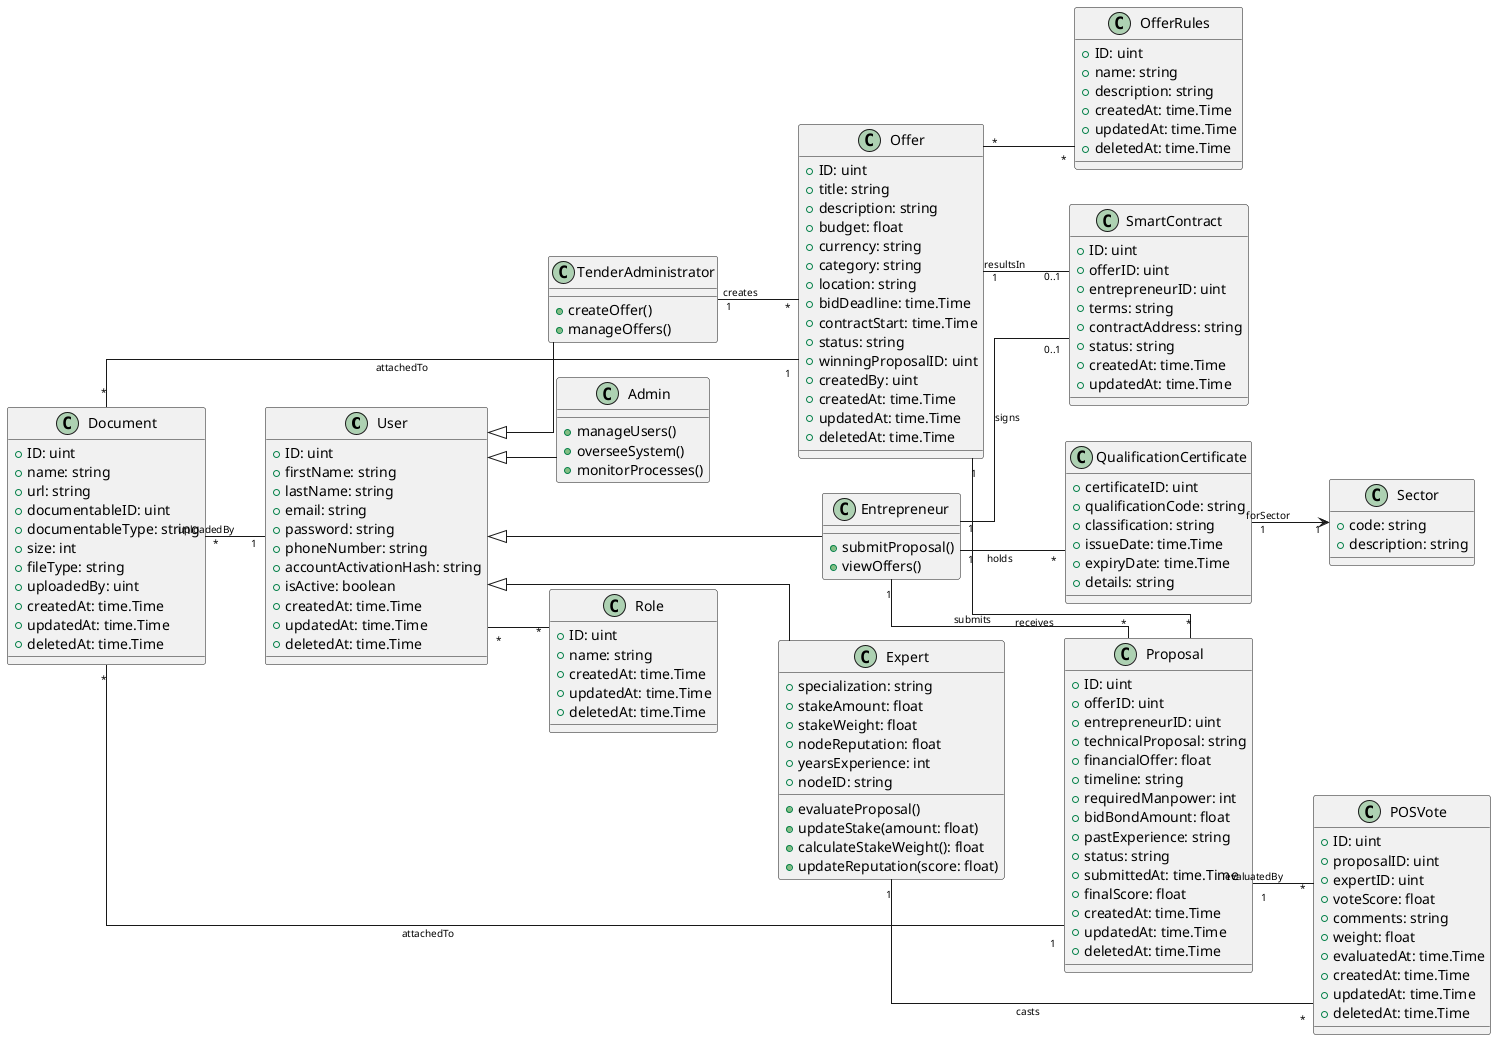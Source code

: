 @startuml class
left to right direction
skinparam linetype ortho
skinparam ArrowFontSize 10

' -- Base User and Derived Roles --

class User {
  +ID: uint
  +firstName: string
  +lastName: string
  +email: string
  +password: string
  +phoneNumber: string
  +accountActivationHash: string
  +isActive: boolean
  +createdAt: time.Time
  +updatedAt: time.Time
  +deletedAt: time.Time
}

class Admin {
  +manageUsers()
  +overseeSystem()
  +monitorProcesses()
}

class Entrepreneur {
  +submitProposal()
  +viewOffers()
}

class TenderAdministrator {
  +createOffer()
  +manageOffers()
}

' Expanded Expert with proof-of-stake properties
class Expert {
  +specialization: string
  +stakeAmount: float
  +stakeWeight: float
  +nodeReputation: float
  +yearsExperience: int
  +nodeID: string
  +evaluateProposal()
  +updateStake(amount: float)
  +calculateStakeWeight(): float
  +updateReputation(score: float)
}

class Role {
  +ID: uint
  +name: string
  +createdAt: time.Time
  +updatedAt: time.Time
  +deletedAt: time.Time
}

' -- New Classes for Qualification/Classification --

class Sector {
  +code: string   
  +description: string
}

class QualificationCertificate {
  +certificateID: uint
  +qualificationCode: string 
  +classification: string    
  +issueDate: time.Time
  +expiryDate: time.Time
  +details: string
}

' -- Existing Business Entities --

class Offer {
  +ID: uint
  +title: string
  +description: string
  +budget: float
  +currency: string
  +category: string
  +location: string
  +bidDeadline: time.Time
  +contractStart: time.Time
  +status: string
  +winningProposalID: uint
  +createdBy: uint
  +createdAt: time.Time
  +updatedAt: time.Time
  +deletedAt: time.Time
}

class Proposal {
  +ID: uint
  +offerID: uint
  +entrepreneurID: uint
  +technicalProposal: string     
  +financialOffer: float         
  +timeline: string              
  +requiredManpower: int         
  +bidBondAmount: float            
  +pastExperience: string          
  +status: string
  +submittedAt: time.Time
  +finalScore: float
  +createdAt: time.Time
  +updatedAt: time.Time
  +deletedAt: time.Time
}

class POSVote {
  +ID: uint
  +proposalID: uint
  +expertID: uint
  +voteScore: float
  +comments: string
  +weight: float
  +evaluatedAt: time.Time
  +createdAt: time.Time
  +updatedAt: time.Time
  +deletedAt: time.Time
}

class Document {
  +ID: uint
  +name: string
  +url: string
  +documentableID: uint
  +documentableType: string
  +size: int
  +fileType: string
  +uploadedBy: uint
  +createdAt: time.Time
  +updatedAt: time.Time
  +deletedAt: time.Time
}

class OfferRules {
  +ID: uint
  +name: string
  +description: string
  +createdAt: time.Time
  +updatedAt: time.Time
  +deletedAt: time.Time
}

class SmartContract {
  +ID: uint
  +offerID: uint
  +entrepreneurID: uint
  +terms: string
  +contractAddress: string
  +status: string
  +createdAt: time.Time
  +updatedAt: time.Time
}

' -- Inheritance --
User <|-- Admin
User <|-- Entrepreneur
User <|-- TenderAdministrator
User <|-- Expert

' -- Associations between User and Role --
User "*" -- "*" Role

' -- Associations for Tender Process --
TenderAdministrator "1" -- "*" Offer : creates
Entrepreneur "1" -- "*" Proposal : submits
Offer "1" -- "*" Proposal : receives
Expert "1" -- "*" POSVote : casts
Proposal "1" -- "*" POSVote : evaluatedBy

Offer "1" -- "0..1" SmartContract : resultsIn
Entrepreneur "1" -- "0..1" SmartContract : signs

Offer "*" -- "*" OfferRules
Document "*" -- "1" Offer : attachedTo
Document "*" -- "1" Proposal : attachedTo
Document "*" -- "1" User : uploadedBy

' -- New Associations for Qualification/Classification --
Entrepreneur "1" -- "*" QualificationCertificate : holds
QualificationCertificate "1" --> "1" Sector : forSector

@enduml
